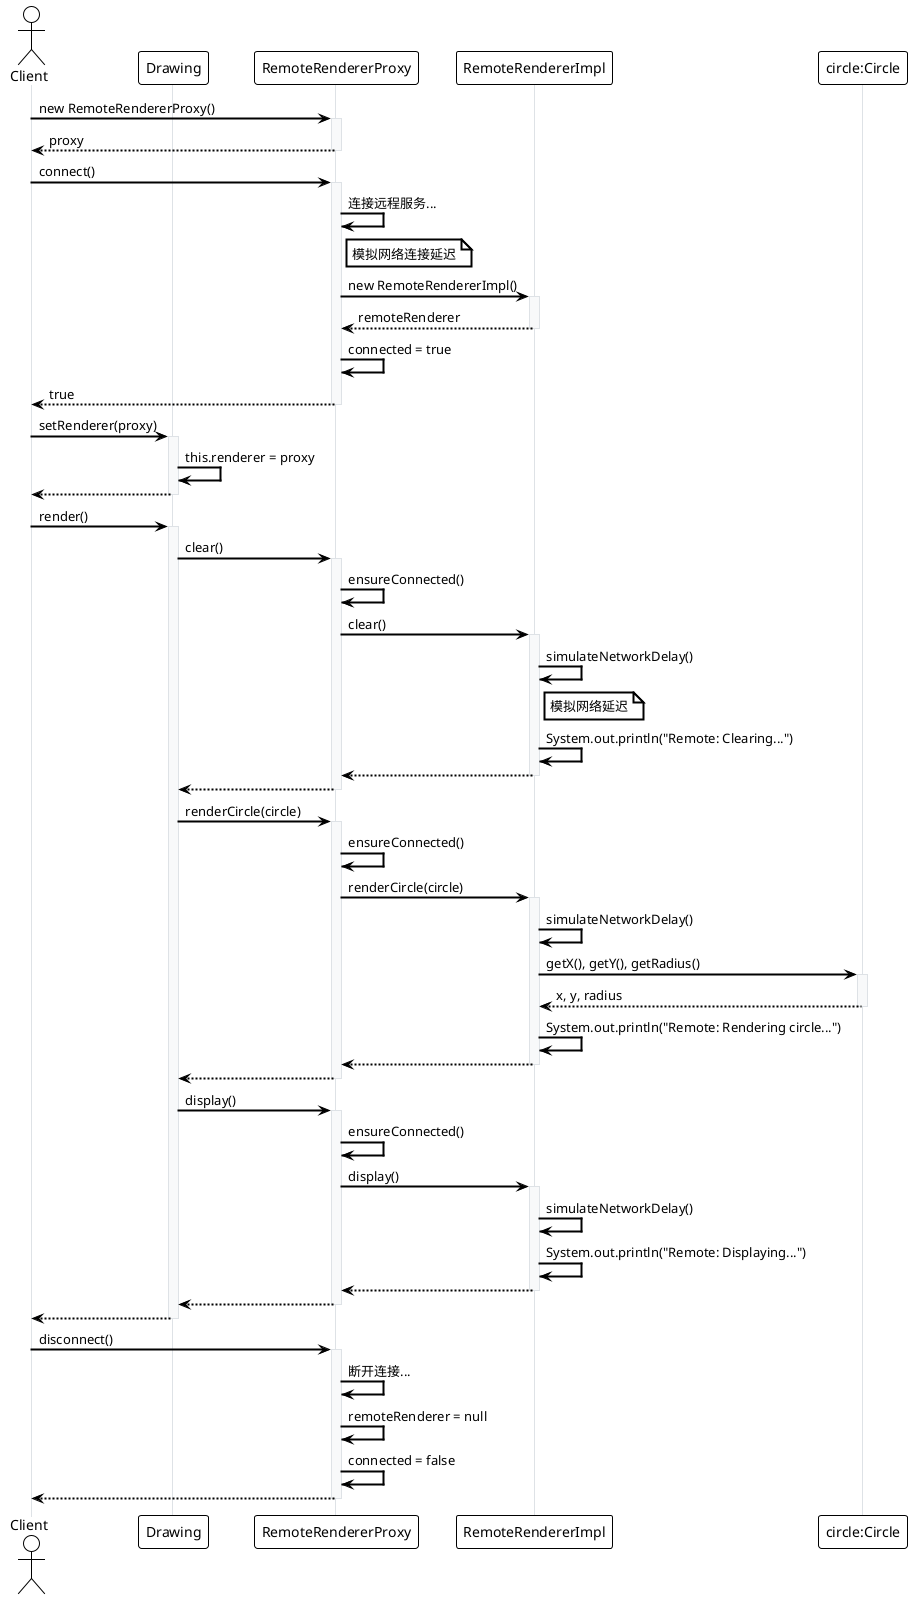 @startuml 代理模式序列图

!theme plain
skinparam sequenceArrowThickness 2
skinparam sequenceGroupBorderThickness 2
skinparam noteBorderThickness 2
skinparam sequenceLifeLineBorderColor #DEE2E6
skinparam sequenceLifeLineBackgroundColor #F8F9FA

actor Client
participant Drawing
participant RemoteRendererProxy
participant RemoteRendererImpl
participant "circle:Circle" as Circle

' 创建代理
Client -> RemoteRendererProxy : new RemoteRendererProxy()
activate RemoteRendererProxy
RemoteRendererProxy --> Client : proxy
deactivate RemoteRendererProxy

' 连接到远程服务
Client -> RemoteRendererProxy : connect()
activate RemoteRendererProxy

RemoteRendererProxy -> RemoteRendererProxy : 连接远程服务...
note right of RemoteRendererProxy: 模拟网络连接延迟

RemoteRendererProxy -> RemoteRendererImpl : new RemoteRendererImpl()
activate RemoteRendererImpl
RemoteRendererImpl --> RemoteRendererProxy : remoteRenderer
deactivate RemoteRendererImpl

RemoteRendererProxy -> RemoteRendererProxy : connected = true
RemoteRendererProxy --> Client : true
deactivate RemoteRendererProxy

' 设置渲染器
Client -> Drawing : setRenderer(proxy)
activate Drawing
Drawing -> Drawing : this.renderer = proxy
Drawing --> Client
deactivate Drawing

' 渲染图形
Client -> Drawing : render()
activate Drawing

Drawing -> RemoteRendererProxy : clear()
activate RemoteRendererProxy

RemoteRendererProxy -> RemoteRendererProxy : ensureConnected()
RemoteRendererProxy -> RemoteRendererImpl : clear()
activate RemoteRendererImpl
RemoteRendererImpl -> RemoteRendererImpl : simulateNetworkDelay()
note right of RemoteRendererImpl: 模拟网络延迟
RemoteRendererImpl -> RemoteRendererImpl : System.out.println("Remote: Clearing...")
RemoteRendererImpl --> RemoteRendererProxy
deactivate RemoteRendererImpl

RemoteRendererProxy --> Drawing
deactivate RemoteRendererProxy

Drawing -> RemoteRendererProxy : renderCircle(circle)
activate RemoteRendererProxy

RemoteRendererProxy -> RemoteRendererProxy : ensureConnected()
RemoteRendererProxy -> RemoteRendererImpl : renderCircle(circle)
activate RemoteRendererImpl
RemoteRendererImpl -> RemoteRendererImpl : simulateNetworkDelay()
RemoteRendererImpl -> Circle : getX(), getY(), getRadius()
activate Circle
Circle --> RemoteRendererImpl : x, y, radius
deactivate Circle
RemoteRendererImpl -> RemoteRendererImpl : System.out.println("Remote: Rendering circle...")
RemoteRendererImpl --> RemoteRendererProxy
deactivate RemoteRendererImpl

RemoteRendererProxy --> Drawing
deactivate RemoteRendererProxy

Drawing -> RemoteRendererProxy : display()
activate RemoteRendererProxy

RemoteRendererProxy -> RemoteRendererProxy : ensureConnected()
RemoteRendererProxy -> RemoteRendererImpl : display()
activate RemoteRendererImpl
RemoteRendererImpl -> RemoteRendererImpl : simulateNetworkDelay()
RemoteRendererImpl -> RemoteRendererImpl : System.out.println("Remote: Displaying...")
RemoteRendererImpl --> RemoteRendererProxy
deactivate RemoteRendererImpl

RemoteRendererProxy --> Drawing
deactivate RemoteRendererProxy

Drawing --> Client
deactivate Drawing

' 断开连接
Client -> RemoteRendererProxy : disconnect()
activate RemoteRendererProxy

RemoteRendererProxy -> RemoteRendererProxy : 断开连接...
RemoteRendererProxy -> RemoteRendererProxy : remoteRenderer = null
RemoteRendererProxy -> RemoteRendererProxy : connected = false
RemoteRendererProxy --> Client
deactivate RemoteRendererProxy

@enduml 